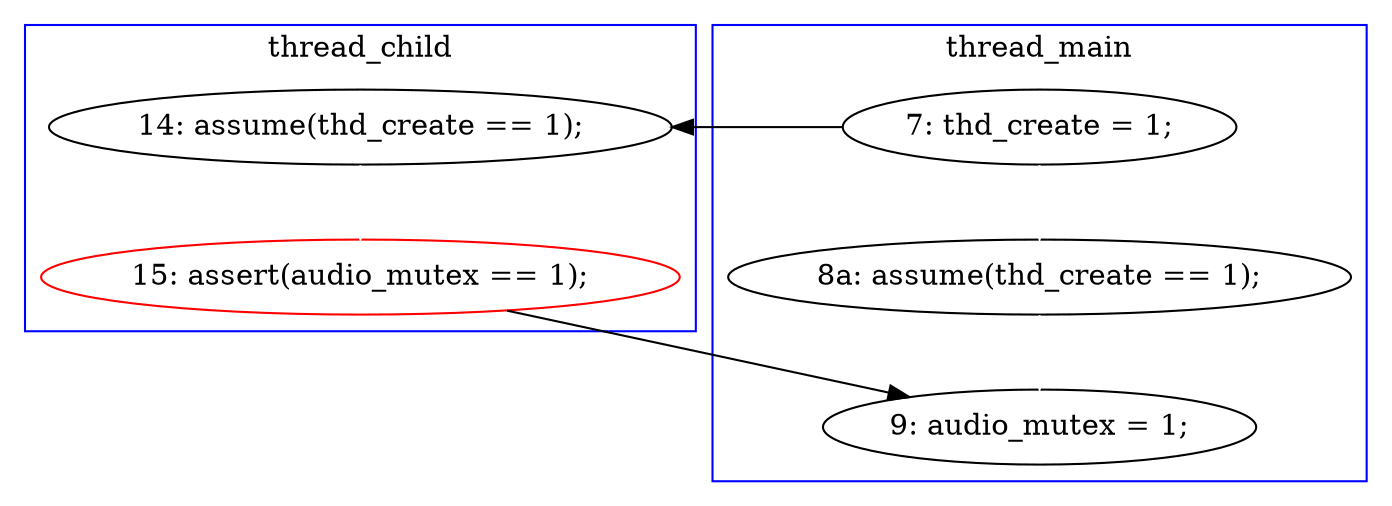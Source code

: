 digraph Counterexample {
	9 -> 10 [color = white, style = solid]
	11 -> 14 [color = white, style = solid]
	10 -> 14 [color = black, style = solid, constraint = false]
	7 -> 11 [color = white, style = solid]
	7 -> 9 [color = black, style = solid, constraint = false]
	subgraph cluster2 {
		label = thread_child
		color = blue
		9  [label = "14: assume(thd_create == 1);"]
		10  [label = "15: assert(audio_mutex == 1);", color = red]
	}
	subgraph cluster1 {
		label = thread_main
		color = blue
		7  [label = "7: thd_create = 1;"]
		11  [label = "8a: assume(thd_create == 1);"]
		14  [label = "9: audio_mutex = 1;"]
	}
}
